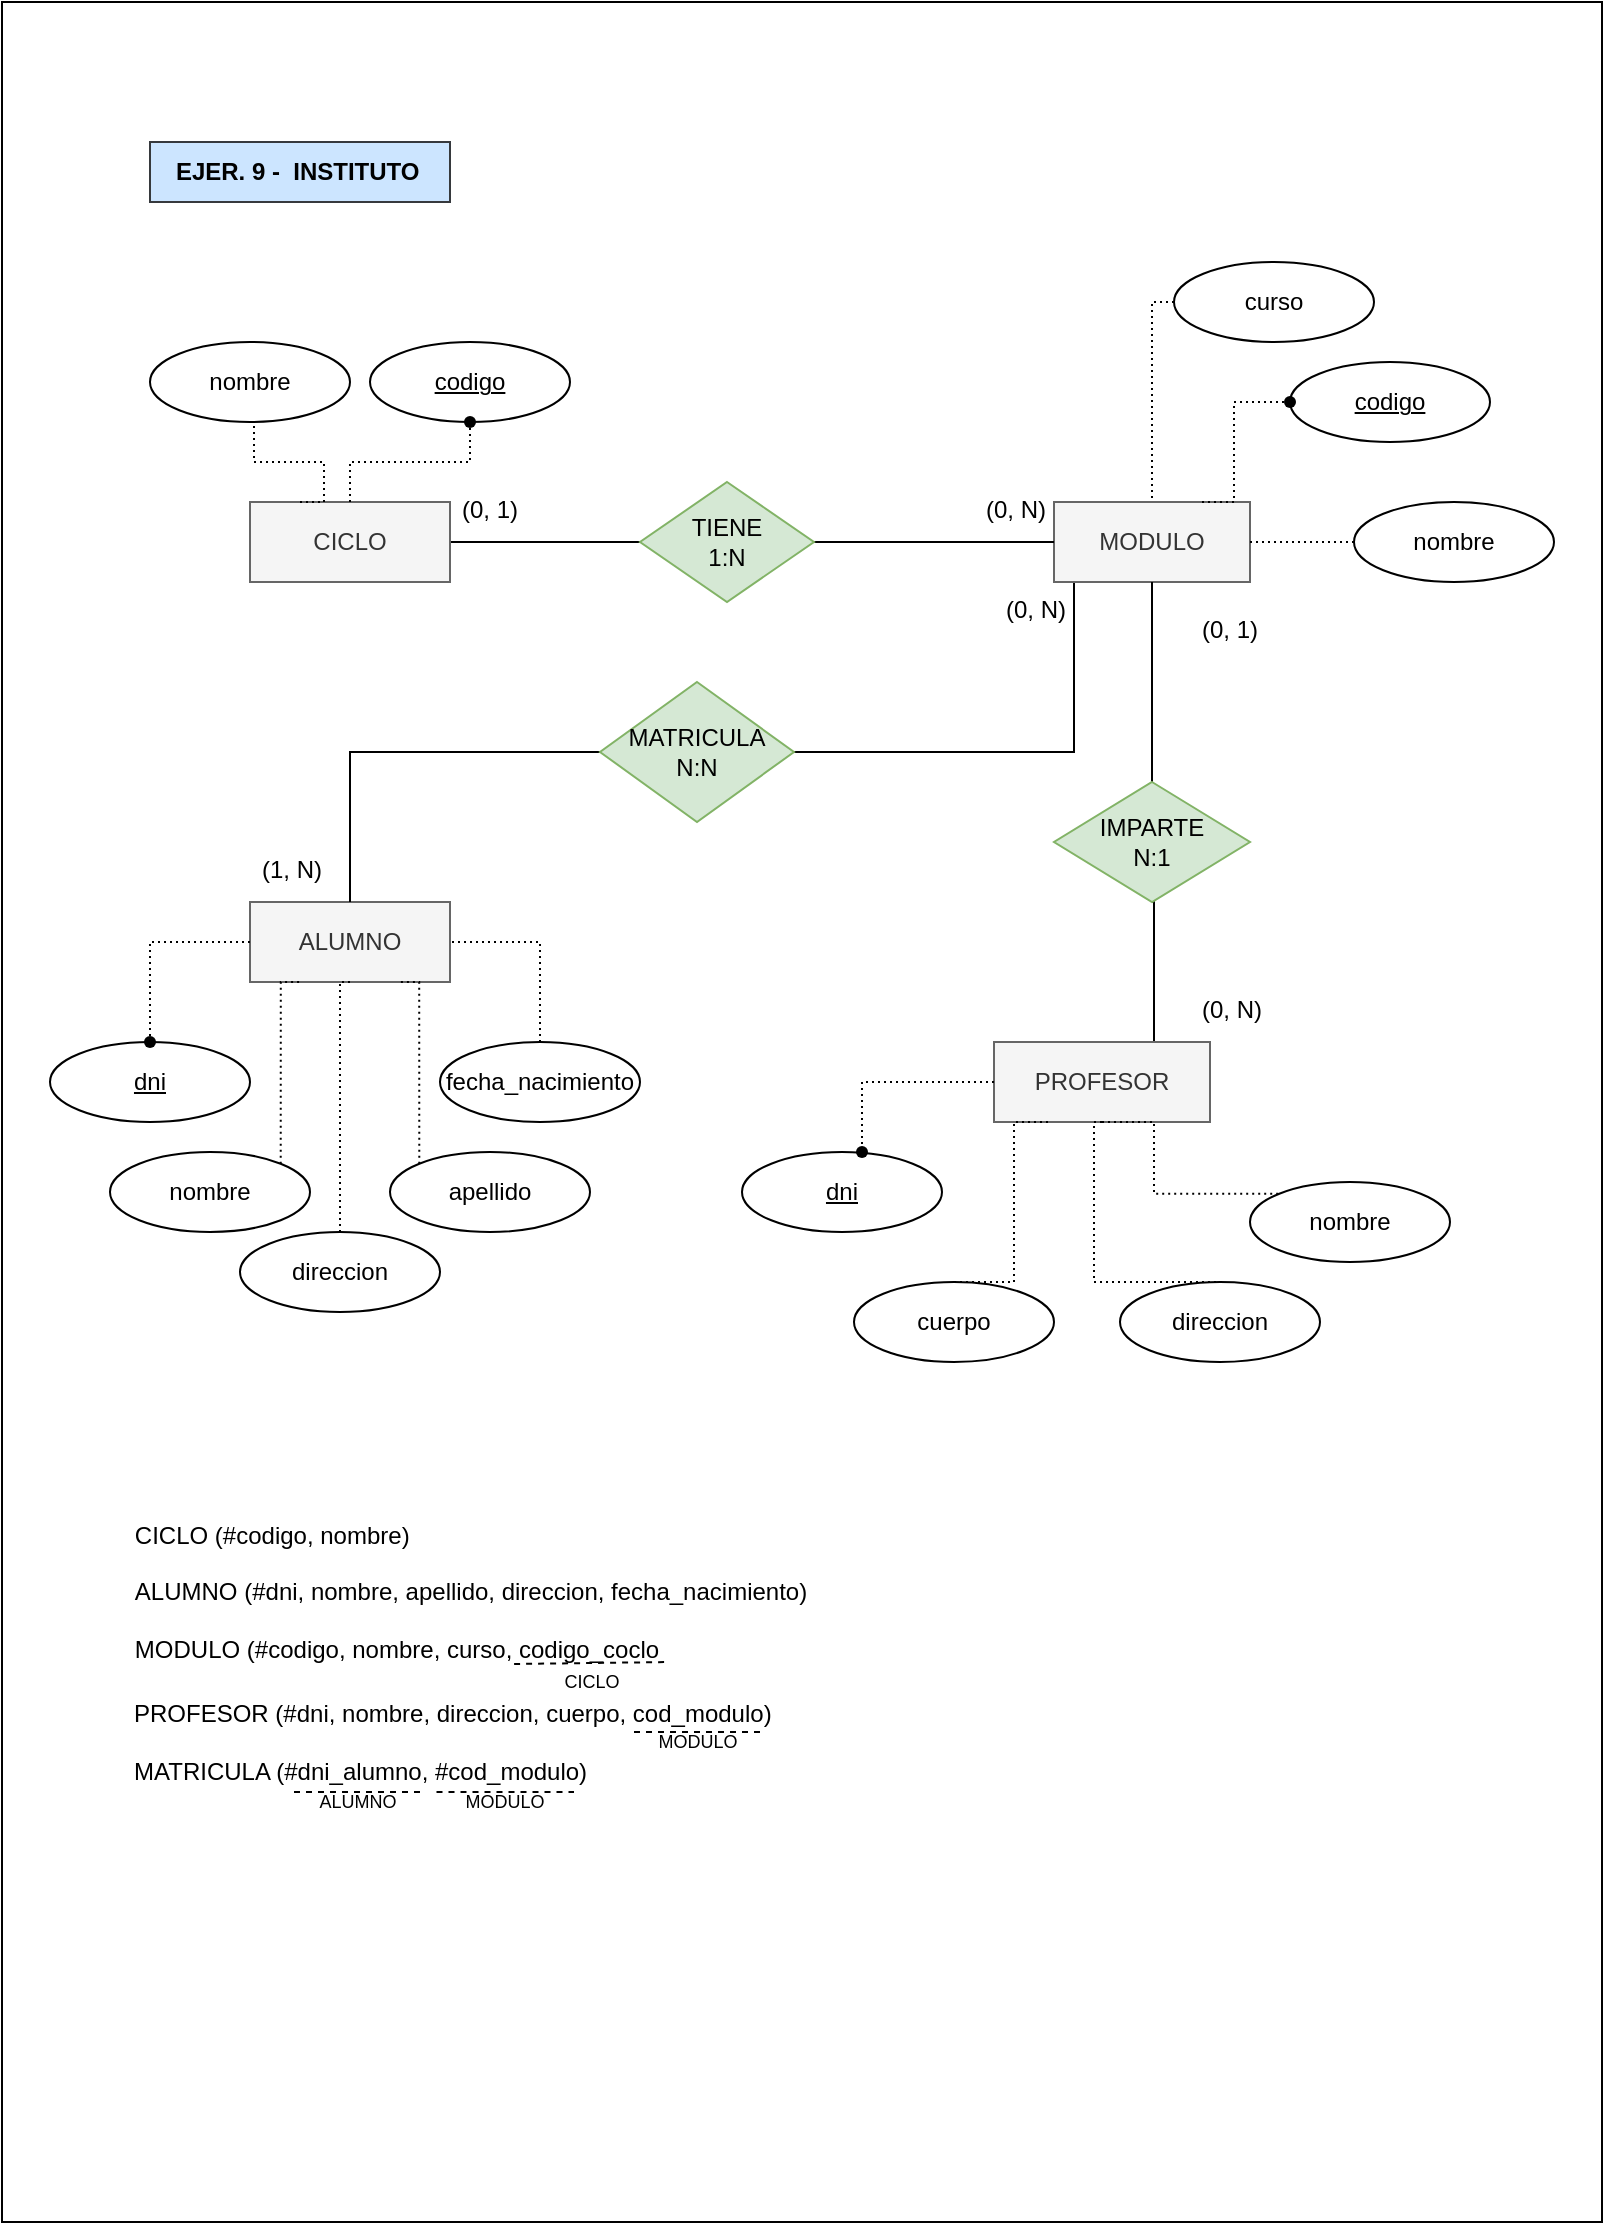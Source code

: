 <mxfile version="22.0.8" type="github">
  <diagram name="Página-1" id="Wo8604u8FUJTsB0TZFGR">
    <mxGraphModel dx="2074" dy="1156" grid="1" gridSize="10" guides="1" tooltips="1" connect="1" arrows="1" fold="1" page="1" pageScale="1" pageWidth="827" pageHeight="1169" math="0" shadow="0">
      <root>
        <mxCell id="0" />
        <mxCell id="1" parent="0" />
        <mxCell id="gC3bpvPvigRXjln-FE_F-1" value="" style="rounded=0;whiteSpace=wrap;html=1;" parent="1" vertex="1">
          <mxGeometry x="14" y="10" width="800" height="1110" as="geometry" />
        </mxCell>
        <mxCell id="gC3bpvPvigRXjln-FE_F-7" value="ALUMNO" style="whiteSpace=wrap;html=1;align=center;fillColor=#f5f5f5;fontColor=#333333;strokeColor=#666666;" parent="1" vertex="1">
          <mxGeometry x="138" y="460" width="100" height="40" as="geometry" />
        </mxCell>
        <mxCell id="gC3bpvPvigRXjln-FE_F-143" style="edgeStyle=orthogonalEdgeStyle;rounded=0;orthogonalLoop=1;jettySize=auto;html=1;exitX=0.25;exitY=1;exitDx=0;exitDy=0;entryX=1;entryY=0.5;entryDx=0;entryDy=0;endArrow=none;endFill=0;" parent="1" source="gC3bpvPvigRXjln-FE_F-8" target="gC3bpvPvigRXjln-FE_F-138" edge="1">
          <mxGeometry relative="1" as="geometry">
            <Array as="points">
              <mxPoint x="550" y="300" />
              <mxPoint x="550" y="385" />
            </Array>
          </mxGeometry>
        </mxCell>
        <mxCell id="gC3bpvPvigRXjln-FE_F-8" value="MODULO" style="whiteSpace=wrap;html=1;align=center;fillColor=#f5f5f5;fontColor=#333333;strokeColor=#666666;" parent="1" vertex="1">
          <mxGeometry x="540" y="260" width="98" height="40" as="geometry" />
        </mxCell>
        <mxCell id="gC3bpvPvigRXjln-FE_F-9" style="edgeStyle=orthogonalEdgeStyle;rounded=0;orthogonalLoop=1;jettySize=auto;html=1;exitX=1;exitY=0.5;exitDx=0;exitDy=0;entryX=0;entryY=0.5;entryDx=0;entryDy=0;endArrow=none;endFill=0;" parent="1" source="gC3bpvPvigRXjln-FE_F-13" target="gC3bpvPvigRXjln-FE_F-18" edge="1">
          <mxGeometry relative="1" as="geometry" />
        </mxCell>
        <mxCell id="gC3bpvPvigRXjln-FE_F-10" style="edgeStyle=orthogonalEdgeStyle;rounded=0;orthogonalLoop=1;jettySize=auto;html=1;exitDx=0;exitDy=0;entryX=0.5;entryY=1;entryDx=0;entryDy=0;endArrow=none;endFill=0;dashed=1;dashPattern=1 2;" parent="1" source="gC3bpvPvigRXjln-FE_F-33" target="gC3bpvPvigRXjln-FE_F-27" edge="1">
          <mxGeometry relative="1" as="geometry" />
        </mxCell>
        <mxCell id="gC3bpvPvigRXjln-FE_F-13" value="CICLO" style="whiteSpace=wrap;html=1;align=center;fillColor=#f5f5f5;fontColor=#333333;strokeColor=#666666;" parent="1" vertex="1">
          <mxGeometry x="138" y="260" width="100" height="40" as="geometry" />
        </mxCell>
        <mxCell id="gC3bpvPvigRXjln-FE_F-14" style="edgeStyle=orthogonalEdgeStyle;rounded=0;orthogonalLoop=1;jettySize=auto;html=1;exitX=0.5;exitY=0;exitDx=0;exitDy=0;entryX=0.5;entryY=0;entryDx=0;entryDy=0;" parent="1" edge="1">
          <mxGeometry relative="1" as="geometry">
            <mxPoint x="50" y="380" as="sourcePoint" />
            <mxPoint x="50" y="380" as="targetPoint" />
          </mxGeometry>
        </mxCell>
        <mxCell id="gC3bpvPvigRXjln-FE_F-17" style="edgeStyle=orthogonalEdgeStyle;rounded=0;orthogonalLoop=1;jettySize=auto;html=1;exitX=1;exitY=0.5;exitDx=0;exitDy=0;entryX=0;entryY=0.5;entryDx=0;entryDy=0;endArrow=none;endFill=0;" parent="1" source="gC3bpvPvigRXjln-FE_F-18" target="gC3bpvPvigRXjln-FE_F-8" edge="1">
          <mxGeometry relative="1" as="geometry" />
        </mxCell>
        <mxCell id="gC3bpvPvigRXjln-FE_F-18" value="TIENE&lt;br&gt;1:N" style="shape=rhombus;perimeter=rhombusPerimeter;whiteSpace=wrap;html=1;align=center;fillColor=#d5e8d4;strokeColor=#82b366;" parent="1" vertex="1">
          <mxGeometry x="333" y="250" width="87" height="60" as="geometry" />
        </mxCell>
        <mxCell id="gC3bpvPvigRXjln-FE_F-21" style="rounded=0;orthogonalLoop=1;jettySize=auto;html=1;exitX=0;exitY=0.5;exitDx=0;exitDy=0;strokeColor=none;endArrow=none;endFill=0;shadow=1;" parent="1" edge="1">
          <mxGeometry relative="1" as="geometry">
            <mxPoint x="128" y="525" as="targetPoint" />
            <mxPoint x="108" y="510" as="sourcePoint" />
          </mxGeometry>
        </mxCell>
        <mxCell id="gC3bpvPvigRXjln-FE_F-23" value="(0, 1)" style="text;strokeColor=none;fillColor=none;spacingLeft=4;spacingRight=4;overflow=hidden;rotatable=0;points=[[0,0.5],[1,0.5]];portConstraint=eastwest;fontSize=12;whiteSpace=wrap;html=1;" parent="1" vertex="1">
          <mxGeometry x="238" y="250" width="50" height="30" as="geometry" />
        </mxCell>
        <mxCell id="gC3bpvPvigRXjln-FE_F-24" value="(0, N)" style="text;strokeColor=none;fillColor=none;spacingLeft=4;spacingRight=4;overflow=hidden;rotatable=0;points=[[0,0.5],[1,0.5]];portConstraint=eastwest;fontSize=12;whiteSpace=wrap;html=1;" parent="1" vertex="1">
          <mxGeometry x="500" y="250" width="50" height="30" as="geometry" />
        </mxCell>
        <mxCell id="gC3bpvPvigRXjln-FE_F-25" value="EJER. 9 -&amp;nbsp; INSTITUTO&amp;nbsp;" style="text;html=1;align=center;verticalAlign=middle;resizable=0;points=[];autosize=1;strokeColor=#36393d;fillColor=#cce5ff;fontStyle=1" parent="1" vertex="1">
          <mxGeometry x="88" y="80" width="150" height="30" as="geometry" />
        </mxCell>
        <mxCell id="gC3bpvPvigRXjln-FE_F-26" style="edgeStyle=orthogonalEdgeStyle;rounded=0;orthogonalLoop=1;jettySize=auto;html=1;exitX=0;exitY=0.5;exitDx=0;exitDy=0;entryX=1;entryY=0.5;entryDx=0;entryDy=0;endArrow=none;endFill=0;startArrow=none;startFill=0;strokeColor=none;" parent="1" edge="1">
          <mxGeometry relative="1" as="geometry">
            <mxPoint x="70" y="265" as="sourcePoint" />
            <mxPoint x="120" y="265" as="targetPoint" />
          </mxGeometry>
        </mxCell>
        <mxCell id="gC3bpvPvigRXjln-FE_F-27" value="codigo" style="ellipse;whiteSpace=wrap;html=1;align=center;fontStyle=4;" parent="1" vertex="1">
          <mxGeometry x="198" y="180" width="100" height="40" as="geometry" />
        </mxCell>
        <mxCell id="gC3bpvPvigRXjln-FE_F-28" style="edgeStyle=orthogonalEdgeStyle;rounded=0;orthogonalLoop=1;jettySize=auto;html=1;exitX=0;exitY=0.5;exitDx=0;exitDy=0;entryX=1;entryY=0.5;entryDx=0;entryDy=0;endArrow=none;endFill=0;dashed=1;dashPattern=1 2;startArrow=none;startFill=0;" parent="1" source="gC3bpvPvigRXjln-FE_F-29" target="gC3bpvPvigRXjln-FE_F-8" edge="1">
          <mxGeometry relative="1" as="geometry">
            <Array as="points">
              <mxPoint x="680" y="280" />
              <mxPoint x="680" y="280" />
            </Array>
          </mxGeometry>
        </mxCell>
        <mxCell id="gC3bpvPvigRXjln-FE_F-29" value="nombre" style="ellipse;whiteSpace=wrap;html=1;align=center;" parent="1" vertex="1">
          <mxGeometry x="690" y="260" width="100" height="40" as="geometry" />
        </mxCell>
        <mxCell id="gC3bpvPvigRXjln-FE_F-30" style="edgeStyle=orthogonalEdgeStyle;rounded=0;orthogonalLoop=1;jettySize=auto;html=1;exitX=0;exitY=0.5;exitDx=0;exitDy=0;entryX=0.5;entryY=0;entryDx=0;entryDy=0;endArrow=none;endFill=0;dashed=1;dashPattern=1 2;" parent="1" source="gC3bpvPvigRXjln-FE_F-71" target="gC3bpvPvigRXjln-FE_F-8" edge="1">
          <mxGeometry relative="1" as="geometry">
            <mxPoint x="668" y="385" as="sourcePoint" />
            <Array as="points">
              <mxPoint x="589" y="160" />
            </Array>
          </mxGeometry>
        </mxCell>
        <mxCell id="gC3bpvPvigRXjln-FE_F-31" style="edgeStyle=orthogonalEdgeStyle;rounded=0;orthogonalLoop=1;jettySize=auto;html=1;exitX=0;exitY=0.5;exitDx=0;exitDy=0;entryX=0.75;entryY=0;entryDx=0;entryDy=0;dashed=1;dashPattern=1 2;endArrow=none;endFill=0;" parent="1" source="gC3bpvPvigRXjln-FE_F-55" target="gC3bpvPvigRXjln-FE_F-8" edge="1">
          <mxGeometry relative="1" as="geometry">
            <Array as="points">
              <mxPoint x="630" y="210" />
              <mxPoint x="630" y="260" />
            </Array>
          </mxGeometry>
        </mxCell>
        <mxCell id="gC3bpvPvigRXjln-FE_F-32" value="" style="edgeStyle=orthogonalEdgeStyle;rounded=0;orthogonalLoop=1;jettySize=auto;html=1;exitX=0.5;exitY=0;exitDx=0;exitDy=0;entryDx=0;entryDy=0;endArrow=none;endFill=0;dashed=1;dashPattern=1 2;" parent="1" source="gC3bpvPvigRXjln-FE_F-13" target="gC3bpvPvigRXjln-FE_F-33" edge="1">
          <mxGeometry relative="1" as="geometry">
            <mxPoint x="248" y="260" as="sourcePoint" />
            <mxPoint x="248" y="220" as="targetPoint" />
          </mxGeometry>
        </mxCell>
        <mxCell id="gC3bpvPvigRXjln-FE_F-33" value="" style="shape=waypoint;sketch=0;fillStyle=solid;size=6;pointerEvents=1;points=[];fillColor=none;resizable=0;rotatable=0;perimeter=centerPerimeter;snapToPoint=1;" parent="1" vertex="1">
          <mxGeometry x="238" y="210" width="20" height="20" as="geometry" />
        </mxCell>
        <mxCell id="gC3bpvPvigRXjln-FE_F-52" style="edgeStyle=orthogonalEdgeStyle;rounded=0;orthogonalLoop=1;jettySize=auto;html=1;exitX=0.25;exitY=0;exitDx=0;exitDy=0;entryX=0.5;entryY=0;entryDx=0;entryDy=0;dashed=1;dashPattern=1 2;endArrow=none;endFill=0;" parent="1" source="gC3bpvPvigRXjln-FE_F-13" target="gC3bpvPvigRXjln-FE_F-47" edge="1">
          <mxGeometry relative="1" as="geometry">
            <mxPoint x="218" y="300" as="sourcePoint" />
            <mxPoint x="208" y="330" as="targetPoint" />
            <Array as="points">
              <mxPoint x="175" y="240" />
              <mxPoint x="140" y="240" />
              <mxPoint x="140" y="180" />
            </Array>
          </mxGeometry>
        </mxCell>
        <mxCell id="gC3bpvPvigRXjln-FE_F-55" value="codigo" style="ellipse;whiteSpace=wrap;html=1;align=center;fontStyle=4;" parent="1" vertex="1">
          <mxGeometry x="658" y="190" width="100" height="40" as="geometry" />
        </mxCell>
        <mxCell id="gC3bpvPvigRXjln-FE_F-57" value="" style="shape=waypoint;sketch=0;fillStyle=solid;size=6;pointerEvents=1;points=[];fillColor=none;resizable=0;rotatable=0;perimeter=centerPerimeter;snapToPoint=1;" parent="1" vertex="1">
          <mxGeometry x="648" y="200" width="20" height="20" as="geometry" />
        </mxCell>
        <mxCell id="gC3bpvPvigRXjln-FE_F-58" value="&lt;div style=&quot;text-align: justify;&quot;&gt;&lt;span style=&quot;background-color: initial;&quot;&gt;CICLO (#codigo, nombre)&lt;/span&gt;&lt;/div&gt;&lt;font style=&quot;&quot;&gt;&lt;div style=&quot;text-align: justify;&quot;&gt;&lt;span style=&quot;background-color: initial;&quot;&gt;&lt;br&gt;&lt;/span&gt;&lt;/div&gt;&lt;div style=&quot;text-align: justify;&quot;&gt;&lt;span style=&quot;background-color: initial;&quot;&gt;ALUMNO (#dni, nombre, apellido, direccion, fecha_nacimiento)&lt;/span&gt;&lt;br&gt;&lt;/div&gt;&lt;div style=&quot;font-size: 12px; text-align: justify;&quot;&gt;&lt;br&gt;&lt;/div&gt;&lt;div style=&quot;font-size: 12px; text-align: justify;&quot;&gt;MODULO (#codigo, nombre, curso, codigo_coclo&lt;/div&gt;&lt;/font&gt;" style="text;html=1;align=center;verticalAlign=middle;resizable=0;points=[];autosize=1;strokeColor=none;fillColor=none;" parent="1" vertex="1">
          <mxGeometry x="68" y="760" width="360" height="90" as="geometry" />
        </mxCell>
        <mxCell id="gC3bpvPvigRXjln-FE_F-61" value="&lt;div style=&quot;text-align: justify;&quot;&gt;&lt;span style=&quot;background-color: initial;&quot;&gt;PROFESOR (#dni, nombre, direccion, cuerpo, cod_modulo)&lt;/span&gt;&lt;/div&gt;&lt;font style=&quot;&quot;&gt;&lt;div style=&quot;text-align: justify;&quot;&gt;&lt;br&gt;&lt;/div&gt;&lt;div style=&quot;text-align: justify;&quot;&gt;&lt;span style=&quot;background-color: initial;&quot;&gt;MATRICULA (#dni_alumno, #cod_modulo)&lt;/span&gt;&lt;/div&gt;&lt;/font&gt;" style="text;html=1;align=left;verticalAlign=middle;resizable=0;points=[];autosize=1;strokeColor=none;fillColor=none;" parent="1" vertex="1">
          <mxGeometry x="78" y="850" width="340" height="60" as="geometry" />
        </mxCell>
        <mxCell id="gC3bpvPvigRXjln-FE_F-47" value="nombre" style="ellipse;whiteSpace=wrap;html=1;align=center;" parent="1" vertex="1">
          <mxGeometry x="88" y="180" width="100" height="40" as="geometry" />
        </mxCell>
        <mxCell id="gC3bpvPvigRXjln-FE_F-71" value="curso" style="ellipse;whiteSpace=wrap;html=1;align=center;" parent="1" vertex="1">
          <mxGeometry x="600" y="140" width="100" height="40" as="geometry" />
        </mxCell>
        <mxCell id="gC3bpvPvigRXjln-FE_F-134" style="edgeStyle=orthogonalEdgeStyle;rounded=0;orthogonalLoop=1;jettySize=auto;html=1;exitX=0.75;exitY=0;exitDx=0;exitDy=0;entryX=0.5;entryY=1;entryDx=0;entryDy=0;endArrow=none;endFill=0;" parent="1" source="gC3bpvPvigRXjln-FE_F-102" target="gC3bpvPvigRXjln-FE_F-132" edge="1">
          <mxGeometry relative="1" as="geometry">
            <Array as="points">
              <mxPoint x="590" y="530" />
            </Array>
          </mxGeometry>
        </mxCell>
        <mxCell id="gC3bpvPvigRXjln-FE_F-102" value="PROFESOR" style="whiteSpace=wrap;html=1;align=center;fillColor=#f5f5f5;fontColor=#333333;strokeColor=#666666;" parent="1" vertex="1">
          <mxGeometry x="510" y="530" width="108" height="40" as="geometry" />
        </mxCell>
        <mxCell id="gC3bpvPvigRXjln-FE_F-104" value="(0, N)" style="text;strokeColor=none;fillColor=none;spacingLeft=4;spacingRight=4;overflow=hidden;rotatable=0;points=[[0,0.5],[1,0.5]];portConstraint=eastwest;fontSize=12;whiteSpace=wrap;html=1;" parent="1" vertex="1">
          <mxGeometry x="608" y="500" width="50" height="30" as="geometry" />
        </mxCell>
        <mxCell id="gC3bpvPvigRXjln-FE_F-109" style="edgeStyle=orthogonalEdgeStyle;rounded=0;orthogonalLoop=1;jettySize=auto;html=1;exitDx=0;exitDy=0;dashed=1;dashPattern=1 2;endArrow=none;endFill=0;" parent="1" source="gC3bpvPvigRXjln-FE_F-108" target="gC3bpvPvigRXjln-FE_F-107" edge="1">
          <mxGeometry relative="1" as="geometry">
            <mxPoint x="650" y="590" as="targetPoint" />
          </mxGeometry>
        </mxCell>
        <mxCell id="gC3bpvPvigRXjln-FE_F-123" style="edgeStyle=orthogonalEdgeStyle;rounded=0;orthogonalLoop=1;jettySize=auto;html=1;exitX=0.5;exitY=1;exitDx=0;exitDy=0;dashed=1;dashPattern=1 2;endArrow=none;endFill=0;entryX=0;entryY=0;entryDx=0;entryDy=0;" parent="1" source="gC3bpvPvigRXjln-FE_F-102" target="gC3bpvPvigRXjln-FE_F-125" edge="1">
          <mxGeometry relative="1" as="geometry">
            <mxPoint x="610" y="560" as="sourcePoint" />
            <mxPoint x="560" y="640" as="targetPoint" />
            <Array as="points">
              <mxPoint x="590" y="570" />
              <mxPoint x="590" y="606" />
            </Array>
          </mxGeometry>
        </mxCell>
        <mxCell id="gC3bpvPvigRXjln-FE_F-125" value="nombre" style="ellipse;whiteSpace=wrap;html=1;align=center;" parent="1" vertex="1">
          <mxGeometry x="638" y="600" width="100" height="40" as="geometry" />
        </mxCell>
        <mxCell id="gC3bpvPvigRXjln-FE_F-126" style="edgeStyle=orthogonalEdgeStyle;rounded=0;orthogonalLoop=1;jettySize=auto;html=1;exitX=0.5;exitY=1;exitDx=0;exitDy=0;dashed=1;dashPattern=1 2;endArrow=none;endFill=0;entryX=0.5;entryY=0;entryDx=0;entryDy=0;" parent="1" source="gC3bpvPvigRXjln-FE_F-102" target="gC3bpvPvigRXjln-FE_F-127" edge="1">
          <mxGeometry relative="1" as="geometry">
            <mxPoint x="442" y="530" as="sourcePoint" />
            <mxPoint x="452" y="600" as="targetPoint" />
            <Array as="points">
              <mxPoint x="560" y="650" />
            </Array>
          </mxGeometry>
        </mxCell>
        <mxCell id="gC3bpvPvigRXjln-FE_F-127" value="direccion" style="ellipse;whiteSpace=wrap;html=1;align=center;" parent="1" vertex="1">
          <mxGeometry x="573" y="650" width="100" height="40" as="geometry" />
        </mxCell>
        <mxCell id="gC3bpvPvigRXjln-FE_F-128" style="edgeStyle=orthogonalEdgeStyle;rounded=0;orthogonalLoop=1;jettySize=auto;html=1;exitX=0.25;exitY=1;exitDx=0;exitDy=0;dashed=1;dashPattern=1 2;endArrow=none;endFill=0;entryX=0.5;entryY=0;entryDx=0;entryDy=0;" parent="1" source="gC3bpvPvigRXjln-FE_F-102" target="gC3bpvPvigRXjln-FE_F-129" edge="1">
          <mxGeometry relative="1" as="geometry">
            <mxPoint x="492" y="510" as="sourcePoint" />
            <mxPoint x="394" y="540" as="targetPoint" />
            <Array as="points">
              <mxPoint x="520" y="570" />
              <mxPoint x="520" y="650" />
            </Array>
          </mxGeometry>
        </mxCell>
        <mxCell id="gC3bpvPvigRXjln-FE_F-129" value="cuerpo" style="ellipse;whiteSpace=wrap;html=1;align=center;" parent="1" vertex="1">
          <mxGeometry x="440" y="650" width="100" height="40" as="geometry" />
        </mxCell>
        <mxCell id="gC3bpvPvigRXjln-FE_F-107" value="dni" style="ellipse;whiteSpace=wrap;html=1;align=center;fontStyle=4;" parent="1" vertex="1">
          <mxGeometry x="384" y="585" width="100" height="40" as="geometry" />
        </mxCell>
        <mxCell id="gC3bpvPvigRXjln-FE_F-130" style="edgeStyle=orthogonalEdgeStyle;rounded=0;orthogonalLoop=1;jettySize=auto;html=1;exitX=0.5;exitY=1;exitDx=0;exitDy=0;" parent="1" source="gC3bpvPvigRXjln-FE_F-107" target="gC3bpvPvigRXjln-FE_F-107" edge="1">
          <mxGeometry relative="1" as="geometry" />
        </mxCell>
        <mxCell id="gC3bpvPvigRXjln-FE_F-131" value="" style="edgeStyle=orthogonalEdgeStyle;rounded=0;orthogonalLoop=1;jettySize=auto;html=1;exitX=0;exitY=0.5;exitDx=0;exitDy=0;dashed=1;dashPattern=1 2;endArrow=none;endFill=0;" parent="1" source="gC3bpvPvigRXjln-FE_F-102" target="gC3bpvPvigRXjln-FE_F-108" edge="1">
          <mxGeometry relative="1" as="geometry">
            <mxPoint x="500" y="550" as="sourcePoint" />
            <mxPoint x="450" y="585" as="targetPoint" />
          </mxGeometry>
        </mxCell>
        <mxCell id="gC3bpvPvigRXjln-FE_F-108" value="" style="shape=waypoint;sketch=0;fillStyle=solid;size=6;pointerEvents=1;points=[];fillColor=none;resizable=0;rotatable=0;perimeter=centerPerimeter;snapToPoint=1;container=1;" parent="1" vertex="1">
          <mxGeometry x="434" y="575" width="20" height="20" as="geometry" />
        </mxCell>
        <mxCell id="Prvo7JE1a6G1rkJG-HeV-1" style="edgeStyle=orthogonalEdgeStyle;rounded=0;orthogonalLoop=1;jettySize=auto;html=1;exitX=0.5;exitY=0;exitDx=0;exitDy=0;entryX=0.5;entryY=1;entryDx=0;entryDy=0;endArrow=none;endFill=0;" parent="1" source="gC3bpvPvigRXjln-FE_F-132" target="gC3bpvPvigRXjln-FE_F-8" edge="1">
          <mxGeometry relative="1" as="geometry" />
        </mxCell>
        <mxCell id="gC3bpvPvigRXjln-FE_F-132" value="IMPARTE&lt;br&gt;N:1" style="rhombus;whiteSpace=wrap;html=1;fillColor=#d5e8d4;strokeColor=#82b366;" parent="1" vertex="1">
          <mxGeometry x="540" y="400" width="98" height="60" as="geometry" />
        </mxCell>
        <mxCell id="gC3bpvPvigRXjln-FE_F-140" style="edgeStyle=orthogonalEdgeStyle;rounded=0;orthogonalLoop=1;jettySize=auto;html=1;exitX=0;exitY=0.5;exitDx=0;exitDy=0;entryX=0.5;entryY=0;entryDx=0;entryDy=0;endArrow=none;endFill=0;" parent="1" source="gC3bpvPvigRXjln-FE_F-138" target="gC3bpvPvigRXjln-FE_F-7" edge="1">
          <mxGeometry relative="1" as="geometry" />
        </mxCell>
        <mxCell id="gC3bpvPvigRXjln-FE_F-138" value="MATRICULA&lt;br&gt;N:N" style="shape=rhombus;perimeter=rhombusPerimeter;whiteSpace=wrap;html=1;align=center;fillColor=#d5e8d4;strokeColor=#82b366;" parent="1" vertex="1">
          <mxGeometry x="313" y="350" width="97" height="70" as="geometry" />
        </mxCell>
        <mxCell id="gC3bpvPvigRXjln-FE_F-145" value="(0, 1)" style="text;strokeColor=none;fillColor=none;spacingLeft=4;spacingRight=4;overflow=hidden;rotatable=0;points=[[0,0.5],[1,0.5]];portConstraint=eastwest;fontSize=12;whiteSpace=wrap;html=1;" parent="1" vertex="1">
          <mxGeometry x="608" y="310" width="50" height="30" as="geometry" />
        </mxCell>
        <mxCell id="gC3bpvPvigRXjln-FE_F-146" value="(0, N)" style="text;strokeColor=none;fillColor=none;spacingLeft=4;spacingRight=4;overflow=hidden;rotatable=0;points=[[0,0.5],[1,0.5]];portConstraint=eastwest;fontSize=12;whiteSpace=wrap;html=1;" parent="1" vertex="1">
          <mxGeometry x="510" y="300" width="50" height="30" as="geometry" />
        </mxCell>
        <mxCell id="gC3bpvPvigRXjln-FE_F-151" style="edgeStyle=orthogonalEdgeStyle;rounded=0;orthogonalLoop=1;jettySize=auto;html=1;exitDx=0;exitDy=0;entryX=0.5;entryY=0;entryDx=0;entryDy=0;endArrow=none;endFill=0;dashed=1;dashPattern=1 2;" parent="1" source="gC3bpvPvigRXjln-FE_F-155" target="gC3bpvPvigRXjln-FE_F-154" edge="1">
          <mxGeometry relative="1" as="geometry" />
        </mxCell>
        <mxCell id="gC3bpvPvigRXjln-FE_F-154" value="dni" style="ellipse;whiteSpace=wrap;html=1;align=center;fontStyle=4;" parent="1" vertex="1">
          <mxGeometry x="38" y="530" width="100" height="40" as="geometry" />
        </mxCell>
        <mxCell id="gC3bpvPvigRXjln-FE_F-156" value="" style="edgeStyle=orthogonalEdgeStyle;rounded=0;orthogonalLoop=1;jettySize=auto;html=1;exitX=0;exitY=0.5;exitDx=0;exitDy=0;entryDx=0;entryDy=0;endArrow=none;endFill=0;dashed=1;dashPattern=1 2;" parent="1" source="gC3bpvPvigRXjln-FE_F-7" target="gC3bpvPvigRXjln-FE_F-155" edge="1">
          <mxGeometry relative="1" as="geometry">
            <mxPoint x="138" y="480" as="sourcePoint" />
            <mxPoint x="88" y="530" as="targetPoint" />
          </mxGeometry>
        </mxCell>
        <mxCell id="gC3bpvPvigRXjln-FE_F-155" value="" style="shape=waypoint;sketch=0;fillStyle=solid;size=6;pointerEvents=1;points=[];fillColor=none;resizable=0;rotatable=0;perimeter=centerPerimeter;snapToPoint=1;container=1;" parent="1" vertex="1">
          <mxGeometry x="78" y="520" width="20" height="20" as="geometry" />
        </mxCell>
        <mxCell id="gC3bpvPvigRXjln-FE_F-164" style="edgeStyle=orthogonalEdgeStyle;rounded=0;orthogonalLoop=1;jettySize=auto;html=1;exitX=1;exitY=0;exitDx=0;exitDy=0;entryX=0.25;entryY=1;entryDx=0;entryDy=0;dashed=1;dashPattern=1 2;endArrow=none;endFill=0;" parent="1" source="gC3bpvPvigRXjln-FE_F-157" target="gC3bpvPvigRXjln-FE_F-7" edge="1">
          <mxGeometry relative="1" as="geometry">
            <Array as="points">
              <mxPoint x="153" y="500" />
            </Array>
          </mxGeometry>
        </mxCell>
        <mxCell id="gC3bpvPvigRXjln-FE_F-157" value="nombre" style="ellipse;whiteSpace=wrap;html=1;align=center;" parent="1" vertex="1">
          <mxGeometry x="68" y="585" width="100" height="40" as="geometry" />
        </mxCell>
        <mxCell id="gC3bpvPvigRXjln-FE_F-162" style="edgeStyle=orthogonalEdgeStyle;rounded=0;orthogonalLoop=1;jettySize=auto;html=1;exitX=0;exitY=0;exitDx=0;exitDy=0;entryX=0.75;entryY=1;entryDx=0;entryDy=0;dashed=1;dashPattern=1 2;endArrow=none;endFill=0;" parent="1" source="gC3bpvPvigRXjln-FE_F-158" target="gC3bpvPvigRXjln-FE_F-7" edge="1">
          <mxGeometry relative="1" as="geometry">
            <Array as="points">
              <mxPoint x="223" y="500" />
            </Array>
          </mxGeometry>
        </mxCell>
        <mxCell id="gC3bpvPvigRXjln-FE_F-158" value="apellido" style="ellipse;whiteSpace=wrap;html=1;align=center;" parent="1" vertex="1">
          <mxGeometry x="208" y="585" width="100" height="40" as="geometry" />
        </mxCell>
        <mxCell id="gC3bpvPvigRXjln-FE_F-163" style="edgeStyle=orthogonalEdgeStyle;rounded=0;orthogonalLoop=1;jettySize=auto;html=1;exitX=0.5;exitY=0;exitDx=0;exitDy=0;entryX=0.5;entryY=1;entryDx=0;entryDy=0;dashed=1;dashPattern=1 2;endArrow=none;endFill=0;" parent="1" source="gC3bpvPvigRXjln-FE_F-159" target="gC3bpvPvigRXjln-FE_F-7" edge="1">
          <mxGeometry relative="1" as="geometry">
            <Array as="points">
              <mxPoint x="183" y="500" />
            </Array>
          </mxGeometry>
        </mxCell>
        <mxCell id="gC3bpvPvigRXjln-FE_F-159" value="direccion" style="ellipse;whiteSpace=wrap;html=1;align=center;" parent="1" vertex="1">
          <mxGeometry x="133" y="625" width="100" height="40" as="geometry" />
        </mxCell>
        <mxCell id="gC3bpvPvigRXjln-FE_F-161" style="edgeStyle=orthogonalEdgeStyle;rounded=0;orthogonalLoop=1;jettySize=auto;html=1;exitX=0.5;exitY=0;exitDx=0;exitDy=0;entryX=1;entryY=0.5;entryDx=0;entryDy=0;dashed=1;dashPattern=1 2;endArrow=none;endFill=0;" parent="1" source="gC3bpvPvigRXjln-FE_F-160" target="gC3bpvPvigRXjln-FE_F-7" edge="1">
          <mxGeometry relative="1" as="geometry" />
        </mxCell>
        <mxCell id="gC3bpvPvigRXjln-FE_F-160" value="fecha_nacimiento" style="ellipse;whiteSpace=wrap;html=1;align=center;" parent="1" vertex="1">
          <mxGeometry x="233" y="530" width="100" height="40" as="geometry" />
        </mxCell>
        <mxCell id="gC3bpvPvigRXjln-FE_F-165" value="(1, N)" style="text;strokeColor=none;fillColor=none;spacingLeft=4;spacingRight=4;overflow=hidden;rotatable=0;points=[[0,0.5],[1,0.5]];portConstraint=eastwest;fontSize=12;whiteSpace=wrap;html=1;" parent="1" vertex="1">
          <mxGeometry x="138" y="430" width="50" height="30" as="geometry" />
        </mxCell>
        <mxCell id="gC3bpvPvigRXjln-FE_F-173" value="" style="group" parent="1" vertex="1" connectable="0">
          <mxGeometry x="268" y="840" width="82" height="20" as="geometry" />
        </mxCell>
        <mxCell id="gC3bpvPvigRXjln-FE_F-174" value="CICLO" style="text;html=1;strokeColor=none;fillColor=none;align=center;verticalAlign=middle;whiteSpace=wrap;rounded=0;fontSize=9;" parent="gC3bpvPvigRXjln-FE_F-173" vertex="1">
          <mxGeometry width="82" height="20" as="geometry" />
        </mxCell>
        <mxCell id="gC3bpvPvigRXjln-FE_F-175" value="" style="endArrow=none;dashed=1;html=1;rounded=0;exitX=0.056;exitY=0.071;exitDx=0;exitDy=0;exitPerimeter=0;entryX=1;entryY=0;entryDx=0;entryDy=0;" parent="gC3bpvPvigRXjln-FE_F-173" edge="1">
          <mxGeometry width="50" height="50" relative="1" as="geometry">
            <mxPoint x="2.05" y="1" as="sourcePoint" />
            <mxPoint x="79.95" as="targetPoint" />
          </mxGeometry>
        </mxCell>
        <mxCell id="gC3bpvPvigRXjln-FE_F-177" value="MODULO" style="text;html=1;strokeColor=none;fillColor=none;align=center;verticalAlign=middle;whiteSpace=wrap;rounded=0;fontSize=9;" parent="1" vertex="1">
          <mxGeometry x="330" y="875" width="63.5" height="10" as="geometry" />
        </mxCell>
        <mxCell id="gC3bpvPvigRXjln-FE_F-179" value="" style="endArrow=none;dashed=1;html=1;rounded=0;entryX=1;entryY=0;entryDx=0;entryDy=0;exitX=0;exitY=0;exitDx=0;exitDy=0;" parent="1" source="gC3bpvPvigRXjln-FE_F-177" target="gC3bpvPvigRXjln-FE_F-177" edge="1">
          <mxGeometry width="50" height="50" relative="1" as="geometry">
            <mxPoint x="330" y="871" as="sourcePoint" />
            <mxPoint x="393.5" y="870" as="targetPoint" />
          </mxGeometry>
        </mxCell>
        <mxCell id="gC3bpvPvigRXjln-FE_F-181" value="MODULO" style="text;html=1;strokeColor=none;fillColor=none;align=center;verticalAlign=middle;whiteSpace=wrap;rounded=0;fontSize=9;" parent="1" vertex="1">
          <mxGeometry x="231.25" y="905" width="68.75" height="10" as="geometry" />
        </mxCell>
        <mxCell id="gC3bpvPvigRXjln-FE_F-182" value="" style="endArrow=none;dashed=1;html=1;rounded=0;entryX=1;entryY=0;entryDx=0;entryDy=0;exitX=0;exitY=0;exitDx=0;exitDy=0;" parent="1" source="gC3bpvPvigRXjln-FE_F-181" target="gC3bpvPvigRXjln-FE_F-181" edge="1">
          <mxGeometry width="50" height="50" relative="1" as="geometry">
            <mxPoint x="414" y="901" as="sourcePoint" />
            <mxPoint x="477.5" y="900" as="targetPoint" />
          </mxGeometry>
        </mxCell>
        <mxCell id="gC3bpvPvigRXjln-FE_F-183" value="ALUMNO" style="text;html=1;strokeColor=none;fillColor=none;align=center;verticalAlign=middle;whiteSpace=wrap;rounded=0;fontSize=9;" parent="1" vertex="1">
          <mxGeometry x="160" y="905" width="63.5" height="10" as="geometry" />
        </mxCell>
        <mxCell id="gC3bpvPvigRXjln-FE_F-184" value="" style="endArrow=none;dashed=1;html=1;rounded=0;entryX=1;entryY=0;entryDx=0;entryDy=0;exitX=0;exitY=0;exitDx=0;exitDy=0;" parent="1" source="gC3bpvPvigRXjln-FE_F-183" target="gC3bpvPvigRXjln-FE_F-183" edge="1">
          <mxGeometry width="50" height="50" relative="1" as="geometry">
            <mxPoint x="418" y="946" as="sourcePoint" />
            <mxPoint x="481.5" y="945" as="targetPoint" />
          </mxGeometry>
        </mxCell>
      </root>
    </mxGraphModel>
  </diagram>
</mxfile>
